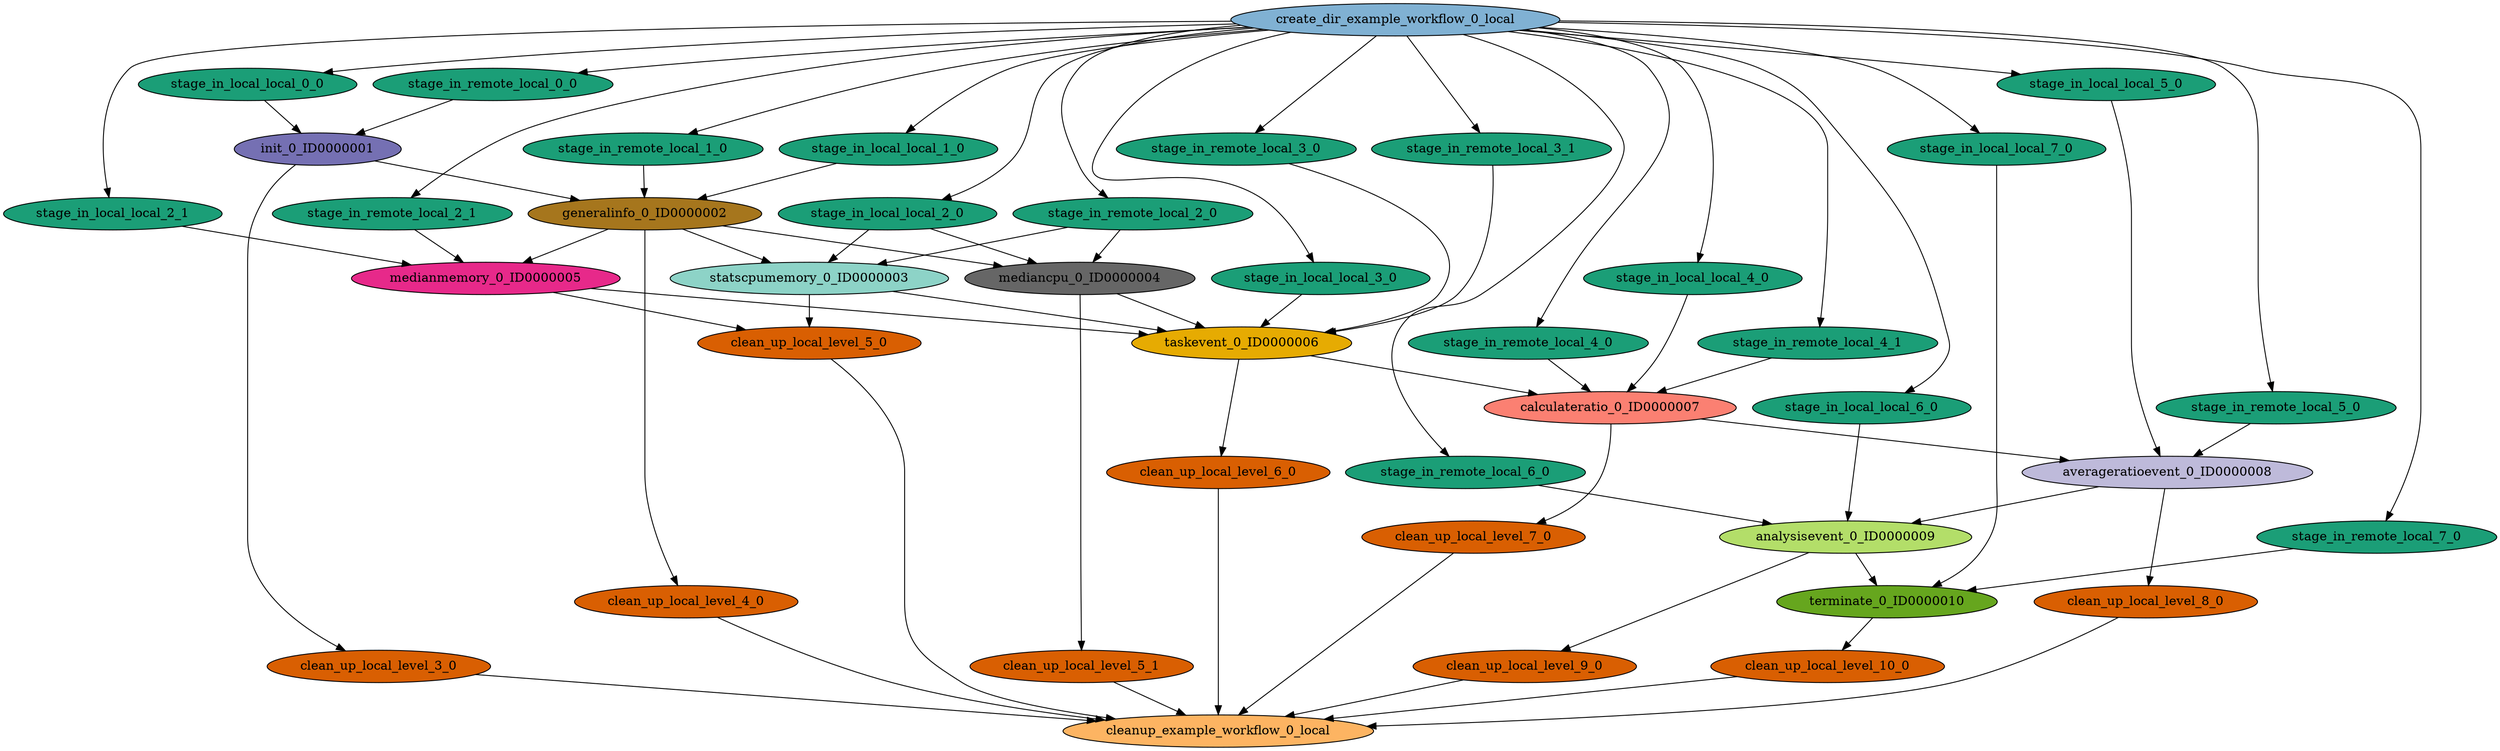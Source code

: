 digraph dag {
    ratio=fill
    node [style=filled,color="#444444",fillcolor="#ffed6f"]
    edge [arrowhead=normal,arrowsize=1.0]

    "stage_in_local_local_0_0" [shape=ellipse,color="#000000",fillcolor="#1b9e77",label="stage_in_local_local_0_0"]
    "stage_in_remote_local_3_1" [shape=ellipse,color="#000000",fillcolor="#1b9e77",label="stage_in_remote_local_3_1"]
    "stage_in_remote_local_3_0" [shape=ellipse,color="#000000",fillcolor="#1b9e77",label="stage_in_remote_local_3_0"]
    "clean_up_local_level_7_0" [shape=ellipse,color="#000000",fillcolor="#d95f02",label="clean_up_local_level_7_0"]
    "stage_in_remote_local_4_0" [shape=ellipse,color="#000000",fillcolor="#1b9e77",label="stage_in_remote_local_4_0"]
    "stage_in_remote_local_4_1" [shape=ellipse,color="#000000",fillcolor="#1b9e77",label="stage_in_remote_local_4_1"]
    "init_0_ID0000001" [shape=ellipse,color="#000000",fillcolor="#7570b3",label="init_0_ID0000001"]
    "medianmemory_0_ID0000005" [shape=ellipse,color="#000000",fillcolor="#e7298a",label="medianmemory_0_ID0000005"]
    "clean_up_local_level_6_0" [shape=ellipse,color="#000000",fillcolor="#d95f02",label="clean_up_local_level_6_0"]
    "stage_in_local_local_6_0" [shape=ellipse,color="#000000",fillcolor="#1b9e77",label="stage_in_local_local_6_0"]
    "stage_in_remote_local_1_0" [shape=ellipse,color="#000000",fillcolor="#1b9e77",label="stage_in_remote_local_1_0"]
    "stage_in_local_local_1_0" [shape=ellipse,color="#000000",fillcolor="#1b9e77",label="stage_in_local_local_1_0"]
    "stage_in_remote_local_2_0" [shape=ellipse,color="#000000",fillcolor="#1b9e77",label="stage_in_remote_local_2_0"]
    "stage_in_remote_local_2_1" [shape=ellipse,color="#000000",fillcolor="#1b9e77",label="stage_in_remote_local_2_1"]
    "clean_up_local_level_3_0" [shape=ellipse,color="#000000",fillcolor="#d95f02",label="clean_up_local_level_3_0"]
    "stage_in_local_local_4_0" [shape=ellipse,color="#000000",fillcolor="#1b9e77",label="stage_in_local_local_4_0"]
    "stage_in_remote_local_6_0" [shape=ellipse,color="#000000",fillcolor="#1b9e77",label="stage_in_remote_local_6_0"]
    "terminate_0_ID0000010" [shape=ellipse,color="#000000",fillcolor="#66a61e",label="terminate_0_ID0000010"]
    "stage_in_local_local_7_0" [shape=ellipse,color="#000000",fillcolor="#1b9e77",label="stage_in_local_local_7_0"]
    "stage_in_remote_local_7_0" [shape=ellipse,color="#000000",fillcolor="#1b9e77",label="stage_in_remote_local_7_0"]
    "stage_in_remote_local_5_0" [shape=ellipse,color="#000000",fillcolor="#1b9e77",label="stage_in_remote_local_5_0"]
    "clean_up_local_level_5_1" [shape=ellipse,color="#000000",fillcolor="#d95f02",label="clean_up_local_level_5_1"]
    "clean_up_local_level_5_0" [shape=ellipse,color="#000000",fillcolor="#d95f02",label="clean_up_local_level_5_0"]
    "stage_in_local_local_3_0" [shape=ellipse,color="#000000",fillcolor="#1b9e77",label="stage_in_local_local_3_0"]
    "clean_up_local_level_4_0" [shape=ellipse,color="#000000",fillcolor="#d95f02",label="clean_up_local_level_4_0"]
    "taskevent_0_ID0000006" [shape=ellipse,color="#000000",fillcolor="#e6ab02",label="taskevent_0_ID0000006"]
    "stage_in_local_local_5_0" [shape=ellipse,color="#000000",fillcolor="#1b9e77",label="stage_in_local_local_5_0"]
    "stage_in_local_local_2_0" [shape=ellipse,color="#000000",fillcolor="#1b9e77",label="stage_in_local_local_2_0"]
    "stage_in_local_local_2_1" [shape=ellipse,color="#000000",fillcolor="#1b9e77",label="stage_in_local_local_2_1"]
    "generalinfo_0_ID0000002" [shape=ellipse,color="#000000",fillcolor="#a6761d",label="generalinfo_0_ID0000002"]
    "clean_up_local_level_9_0" [shape=ellipse,color="#000000",fillcolor="#d95f02",label="clean_up_local_level_9_0"]
    "mediancpu_0_ID0000004" [shape=ellipse,color="#000000",fillcolor="#666666",label="mediancpu_0_ID0000004"]
    "statscpumemory_0_ID0000003" [shape=ellipse,color="#000000",fillcolor="#8dd3c7",label="statscpumemory_0_ID0000003"]
    "clean_up_local_level_8_0" [shape=ellipse,color="#000000",fillcolor="#d95f02",label="clean_up_local_level_8_0"]
    "averageratioevent_0_ID0000008" [shape=ellipse,color="#000000",fillcolor="#bebada",label="averageratioevent_0_ID0000008"]
    "calculateratio_0_ID0000007" [shape=ellipse,color="#000000",fillcolor="#fb8072",label="calculateratio_0_ID0000007"]
    "create_dir_example_workflow_0_local" [shape=ellipse,color="#000000",fillcolor="#80b1d3",label="create_dir_example_workflow_0_local"]
    "cleanup_example_workflow_0_local" [shape=ellipse,color="#000000",fillcolor="#fdb462",label="cleanup_example_workflow_0_local"]
    "stage_in_remote_local_0_0" [shape=ellipse,color="#000000",fillcolor="#1b9e77",label="stage_in_remote_local_0_0"]
    "clean_up_local_level_10_0" [shape=ellipse,color="#000000",fillcolor="#d95f02",label="clean_up_local_level_10_0"]
    "analysisevent_0_ID0000009" [shape=ellipse,color="#000000",fillcolor="#b3de69",label="analysisevent_0_ID0000009"]
    "stage_in_local_local_0_0" -> "init_0_ID0000001" [color="#000000"]
    "stage_in_remote_local_3_1" -> "taskevent_0_ID0000006" [color="#000000"]
    "stage_in_remote_local_3_0" -> "taskevent_0_ID0000006" [color="#000000"]
    "clean_up_local_level_7_0" -> "cleanup_example_workflow_0_local" [color="#000000"]
    "stage_in_remote_local_4_0" -> "calculateratio_0_ID0000007" [color="#000000"]
    "stage_in_remote_local_4_1" -> "calculateratio_0_ID0000007" [color="#000000"]
    "init_0_ID0000001" -> "clean_up_local_level_3_0" [color="#000000"]
    "init_0_ID0000001" -> "generalinfo_0_ID0000002" [color="#000000"]
    "medianmemory_0_ID0000005" -> "taskevent_0_ID0000006" [color="#000000"]
    "medianmemory_0_ID0000005" -> "clean_up_local_level_5_0" [color="#000000"]
    "clean_up_local_level_6_0" -> "cleanup_example_workflow_0_local" [color="#000000"]
    "stage_in_local_local_6_0" -> "analysisevent_0_ID0000009" [color="#000000"]
    "stage_in_remote_local_1_0" -> "generalinfo_0_ID0000002" [color="#000000"]
    "stage_in_local_local_1_0" -> "generalinfo_0_ID0000002" [color="#000000"]
    "stage_in_remote_local_2_0" -> "statscpumemory_0_ID0000003" [color="#000000"]
    "stage_in_remote_local_2_0" -> "mediancpu_0_ID0000004" [color="#000000"]
    "stage_in_remote_local_2_1" -> "medianmemory_0_ID0000005" [color="#000000"]
    "clean_up_local_level_3_0" -> "cleanup_example_workflow_0_local" [color="#000000"]
    "stage_in_local_local_4_0" -> "calculateratio_0_ID0000007" [color="#000000"]
    "stage_in_remote_local_6_0" -> "analysisevent_0_ID0000009" [color="#000000"]
    "terminate_0_ID0000010" -> "clean_up_local_level_10_0" [color="#000000"]
    "stage_in_local_local_7_0" -> "terminate_0_ID0000010" [color="#000000"]
    "stage_in_remote_local_7_0" -> "terminate_0_ID0000010" [color="#000000"]
    "stage_in_remote_local_5_0" -> "averageratioevent_0_ID0000008" [color="#000000"]
    "clean_up_local_level_5_1" -> "cleanup_example_workflow_0_local" [color="#000000"]
    "clean_up_local_level_5_0" -> "cleanup_example_workflow_0_local" [color="#000000"]
    "stage_in_local_local_3_0" -> "taskevent_0_ID0000006" [color="#000000"]
    "clean_up_local_level_4_0" -> "cleanup_example_workflow_0_local" [color="#000000"]
    "taskevent_0_ID0000006" -> "clean_up_local_level_6_0" [color="#000000"]
    "taskevent_0_ID0000006" -> "calculateratio_0_ID0000007" [color="#000000"]
    "stage_in_local_local_5_0" -> "averageratioevent_0_ID0000008" [color="#000000"]
    "stage_in_local_local_2_0" -> "statscpumemory_0_ID0000003" [color="#000000"]
    "stage_in_local_local_2_0" -> "mediancpu_0_ID0000004" [color="#000000"]
    "stage_in_local_local_2_1" -> "medianmemory_0_ID0000005" [color="#000000"]
    "generalinfo_0_ID0000002" -> "clean_up_local_level_4_0" [color="#000000"]
    "generalinfo_0_ID0000002" -> "statscpumemory_0_ID0000003" [color="#000000"]
    "generalinfo_0_ID0000002" -> "medianmemory_0_ID0000005" [color="#000000"]
    "generalinfo_0_ID0000002" -> "mediancpu_0_ID0000004" [color="#000000"]
    "clean_up_local_level_9_0" -> "cleanup_example_workflow_0_local" [color="#000000"]
    "mediancpu_0_ID0000004" -> "taskevent_0_ID0000006" [color="#000000"]
    "mediancpu_0_ID0000004" -> "clean_up_local_level_5_1" [color="#000000"]
    "statscpumemory_0_ID0000003" -> "taskevent_0_ID0000006" [color="#000000"]
    "statscpumemory_0_ID0000003" -> "clean_up_local_level_5_0" [color="#000000"]
    "clean_up_local_level_8_0" -> "cleanup_example_workflow_0_local" [color="#000000"]
    "averageratioevent_0_ID0000008" -> "clean_up_local_level_8_0" [color="#000000"]
    "averageratioevent_0_ID0000008" -> "analysisevent_0_ID0000009" [color="#000000"]
    "calculateratio_0_ID0000007" -> "clean_up_local_level_7_0" [color="#000000"]
    "calculateratio_0_ID0000007" -> "averageratioevent_0_ID0000008" [color="#000000"]
    "create_dir_example_workflow_0_local" -> "stage_in_local_local_0_0" [color="#000000"]
    "create_dir_example_workflow_0_local" -> "stage_in_local_local_6_0" [color="#000000"]
    "create_dir_example_workflow_0_local" -> "stage_in_remote_local_2_1" [color="#000000"]
    "create_dir_example_workflow_0_local" -> "stage_in_remote_local_5_0" [color="#000000"]
    "create_dir_example_workflow_0_local" -> "stage_in_local_local_2_0" [color="#000000"]
    "create_dir_example_workflow_0_local" -> "stage_in_local_local_2_1" [color="#000000"]
    "create_dir_example_workflow_0_local" -> "stage_in_remote_local_1_0" [color="#000000"]
    "create_dir_example_workflow_0_local" -> "stage_in_local_local_5_0" [color="#000000"]
    "create_dir_example_workflow_0_local" -> "stage_in_local_local_3_0" [color="#000000"]
    "create_dir_example_workflow_0_local" -> "stage_in_remote_local_7_0" [color="#000000"]
    "create_dir_example_workflow_0_local" -> "stage_in_local_local_4_0" [color="#000000"]
    "create_dir_example_workflow_0_local" -> "stage_in_local_local_1_0" [color="#000000"]
    "create_dir_example_workflow_0_local" -> "stage_in_local_local_7_0" [color="#000000"]
    "create_dir_example_workflow_0_local" -> "stage_in_remote_local_4_1" [color="#000000"]
    "create_dir_example_workflow_0_local" -> "stage_in_remote_local_4_0" [color="#000000"]
    "create_dir_example_workflow_0_local" -> "stage_in_remote_local_0_0" [color="#000000"]
    "create_dir_example_workflow_0_local" -> "stage_in_remote_local_2_0" [color="#000000"]
    "create_dir_example_workflow_0_local" -> "stage_in_remote_local_3_1" [color="#000000"]
    "create_dir_example_workflow_0_local" -> "stage_in_remote_local_3_0" [color="#000000"]
    "create_dir_example_workflow_0_local" -> "stage_in_remote_local_6_0" [color="#000000"]
    "stage_in_remote_local_0_0" -> "init_0_ID0000001" [color="#000000"]
    "clean_up_local_level_10_0" -> "cleanup_example_workflow_0_local" [color="#000000"]
    "analysisevent_0_ID0000009" -> "terminate_0_ID0000010" [color="#000000"]
    "analysisevent_0_ID0000009" -> "clean_up_local_level_9_0" [color="#000000"]
}
